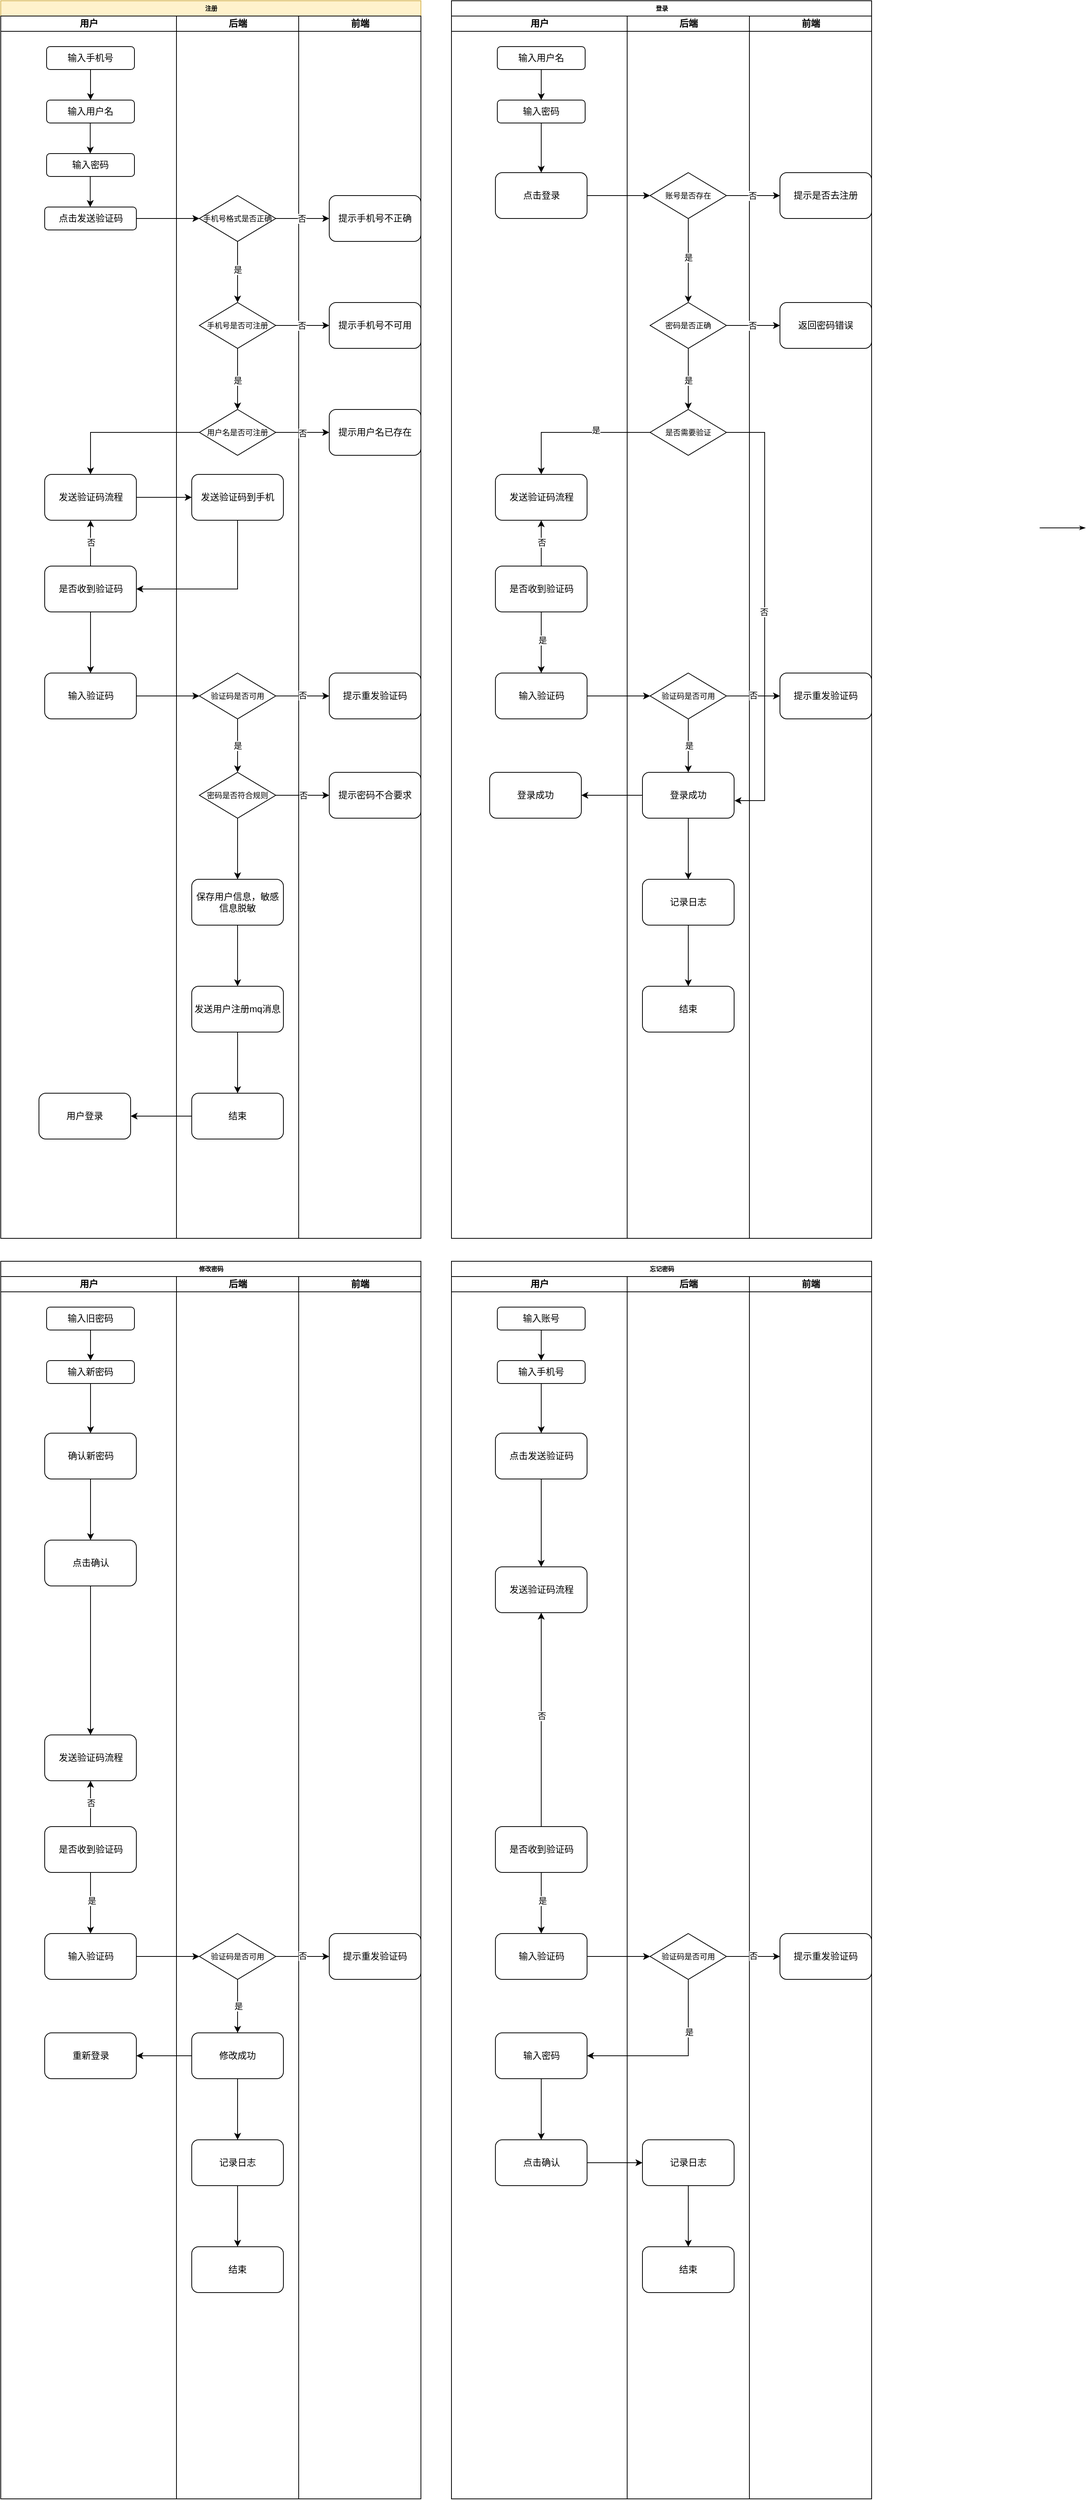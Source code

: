 <mxfile version="22.1.3" type="github">
  <diagram name="Page-1" id="74e2e168-ea6b-b213-b513-2b3c1d86103e">
    <mxGraphModel dx="1026" dy="616" grid="1" gridSize="10" guides="1" tooltips="1" connect="1" arrows="1" fold="1" page="1" pageScale="1" pageWidth="1100" pageHeight="850" background="none" math="0" shadow="0">
      <root>
        <mxCell id="0" />
        <mxCell id="1" parent="0" />
        <mxCell id="77e6c97f196da883-1" value="注册" style="swimlane;html=1;childLayout=stackLayout;startSize=20;rounded=0;shadow=0;labelBackgroundColor=none;strokeWidth=1;fontFamily=Verdana;fontSize=8;align=center;fillColor=#fff2cc;strokeColor=#d6b656;" parent="1" vertex="1">
          <mxGeometry x="70" y="10" width="550" height="1620" as="geometry" />
        </mxCell>
        <mxCell id="77e6c97f196da883-2" value="用户" style="swimlane;html=1;startSize=20;" parent="77e6c97f196da883-1" vertex="1">
          <mxGeometry y="20" width="230" height="1600" as="geometry" />
        </mxCell>
        <mxCell id="Mrs2PnhfkA3vAVPsogvi-46" value="输入手机号" style="rounded=1;whiteSpace=wrap;html=1;" parent="77e6c97f196da883-2" vertex="1">
          <mxGeometry x="60" y="40" width="115" height="30" as="geometry" />
        </mxCell>
        <mxCell id="Mrs2PnhfkA3vAVPsogvi-47" value="输入用户名" style="rounded=1;whiteSpace=wrap;html=1;" parent="77e6c97f196da883-2" vertex="1">
          <mxGeometry x="60" y="110" width="115" height="30" as="geometry" />
        </mxCell>
        <mxCell id="Mrs2PnhfkA3vAVPsogvi-87" value="输入密码" style="rounded=1;whiteSpace=wrap;html=1;" parent="77e6c97f196da883-2" vertex="1">
          <mxGeometry x="60" y="180" width="115" height="30" as="geometry" />
        </mxCell>
        <mxCell id="Mrs2PnhfkA3vAVPsogvi-88" value="点击发送验证码" style="rounded=1;whiteSpace=wrap;html=1;" parent="77e6c97f196da883-2" vertex="1">
          <mxGeometry x="57.5" y="250" width="120" height="30" as="geometry" />
        </mxCell>
        <mxCell id="Mrs2PnhfkA3vAVPsogvi-94" value="" style="endArrow=classic;html=1;rounded=0;exitX=0.5;exitY=1;exitDx=0;exitDy=0;" parent="77e6c97f196da883-2" source="Mrs2PnhfkA3vAVPsogvi-46" target="Mrs2PnhfkA3vAVPsogvi-47" edge="1">
          <mxGeometry width="50" height="50" relative="1" as="geometry">
            <mxPoint x="240" y="200" as="sourcePoint" />
            <mxPoint x="290" y="150" as="targetPoint" />
          </mxGeometry>
        </mxCell>
        <mxCell id="Mrs2PnhfkA3vAVPsogvi-96" value="" style="endArrow=classic;html=1;rounded=0;exitX=0.5;exitY=1;exitDx=0;exitDy=0;" parent="77e6c97f196da883-2" edge="1">
          <mxGeometry width="50" height="50" relative="1" as="geometry">
            <mxPoint x="117.14" y="140" as="sourcePoint" />
            <mxPoint x="117.14" y="180" as="targetPoint" />
          </mxGeometry>
        </mxCell>
        <mxCell id="Mrs2PnhfkA3vAVPsogvi-97" value="" style="endArrow=classic;html=1;rounded=0;exitX=0.5;exitY=1;exitDx=0;exitDy=0;" parent="77e6c97f196da883-2" edge="1">
          <mxGeometry width="50" height="50" relative="1" as="geometry">
            <mxPoint x="117.14" y="210" as="sourcePoint" />
            <mxPoint x="117.14" y="250" as="targetPoint" />
          </mxGeometry>
        </mxCell>
        <mxCell id="Mrs2PnhfkA3vAVPsogvi-127" value="发送验证码流程" style="rounded=1;whiteSpace=wrap;html=1;" parent="77e6c97f196da883-2" vertex="1">
          <mxGeometry x="57.5" y="600" width="120" height="60" as="geometry" />
        </mxCell>
        <mxCell id="Mrs2PnhfkA3vAVPsogvi-137" value="" style="edgeStyle=orthogonalEdgeStyle;rounded=0;orthogonalLoop=1;jettySize=auto;html=1;" parent="77e6c97f196da883-2" source="Mrs2PnhfkA3vAVPsogvi-135" target="Mrs2PnhfkA3vAVPsogvi-127" edge="1">
          <mxGeometry relative="1" as="geometry" />
        </mxCell>
        <mxCell id="Mrs2PnhfkA3vAVPsogvi-138" value="否" style="edgeLabel;html=1;align=center;verticalAlign=middle;resizable=0;points=[];" parent="Mrs2PnhfkA3vAVPsogvi-137" vertex="1" connectable="0">
          <mxGeometry x="0.039" relative="1" as="geometry">
            <mxPoint as="offset" />
          </mxGeometry>
        </mxCell>
        <mxCell id="Mrs2PnhfkA3vAVPsogvi-140" value="" style="edgeStyle=orthogonalEdgeStyle;rounded=0;orthogonalLoop=1;jettySize=auto;html=1;" parent="77e6c97f196da883-2" source="Mrs2PnhfkA3vAVPsogvi-135" target="Mrs2PnhfkA3vAVPsogvi-139" edge="1">
          <mxGeometry relative="1" as="geometry" />
        </mxCell>
        <mxCell id="Mrs2PnhfkA3vAVPsogvi-135" value="是否收到验证码" style="rounded=1;whiteSpace=wrap;html=1;" parent="77e6c97f196da883-2" vertex="1">
          <mxGeometry x="57.5" y="720" width="120" height="60" as="geometry" />
        </mxCell>
        <mxCell id="Mrs2PnhfkA3vAVPsogvi-139" value="输入验证码" style="rounded=1;whiteSpace=wrap;html=1;" parent="77e6c97f196da883-2" vertex="1">
          <mxGeometry x="57.5" y="860" width="120" height="60" as="geometry" />
        </mxCell>
        <mxCell id="Mrs2PnhfkA3vAVPsogvi-160" value="用户登录" style="rounded=1;whiteSpace=wrap;html=1;" parent="77e6c97f196da883-2" vertex="1">
          <mxGeometry x="50" y="1410" width="120" height="60" as="geometry" />
        </mxCell>
        <mxCell id="77e6c97f196da883-4" value="后端" style="swimlane;html=1;startSize=20;" parent="77e6c97f196da883-1" vertex="1">
          <mxGeometry x="230" y="20" width="160" height="1600" as="geometry" />
        </mxCell>
        <mxCell id="Mrs2PnhfkA3vAVPsogvi-101" value="" style="edgeStyle=orthogonalEdgeStyle;rounded=0;orthogonalLoop=1;jettySize=auto;html=1;" parent="77e6c97f196da883-4" source="Mrs2PnhfkA3vAVPsogvi-98" target="Mrs2PnhfkA3vAVPsogvi-100" edge="1">
          <mxGeometry relative="1" as="geometry" />
        </mxCell>
        <mxCell id="Mrs2PnhfkA3vAVPsogvi-106" value="是" style="edgeLabel;html=1;align=center;verticalAlign=middle;resizable=0;points=[];" parent="Mrs2PnhfkA3vAVPsogvi-101" vertex="1" connectable="0">
          <mxGeometry x="-0.071" relative="1" as="geometry">
            <mxPoint as="offset" />
          </mxGeometry>
        </mxCell>
        <mxCell id="Mrs2PnhfkA3vAVPsogvi-98" value="&lt;font style=&quot;font-size: 10px;&quot;&gt;手机号格式是否正确&lt;/font&gt;" style="rhombus;whiteSpace=wrap;html=1;" parent="77e6c97f196da883-4" vertex="1">
          <mxGeometry x="30" y="235" width="100" height="60" as="geometry" />
        </mxCell>
        <mxCell id="Mrs2PnhfkA3vAVPsogvi-103" value="" style="edgeStyle=orthogonalEdgeStyle;rounded=0;orthogonalLoop=1;jettySize=auto;html=1;" parent="77e6c97f196da883-4" source="Mrs2PnhfkA3vAVPsogvi-100" target="Mrs2PnhfkA3vAVPsogvi-102" edge="1">
          <mxGeometry relative="1" as="geometry" />
        </mxCell>
        <mxCell id="Mrs2PnhfkA3vAVPsogvi-107" value="是" style="edgeLabel;html=1;align=center;verticalAlign=middle;resizable=0;points=[];" parent="Mrs2PnhfkA3vAVPsogvi-103" vertex="1" connectable="0">
          <mxGeometry x="0.036" relative="1" as="geometry">
            <mxPoint as="offset" />
          </mxGeometry>
        </mxCell>
        <mxCell id="Mrs2PnhfkA3vAVPsogvi-100" value="&lt;font style=&quot;font-size: 10px;&quot;&gt;手机号是否可注册&lt;/font&gt;" style="rhombus;whiteSpace=wrap;html=1;" parent="77e6c97f196da883-4" vertex="1">
          <mxGeometry x="30" y="375" width="100" height="60" as="geometry" />
        </mxCell>
        <mxCell id="Mrs2PnhfkA3vAVPsogvi-102" value="&lt;font style=&quot;font-size: 10px;&quot;&gt;用户名是否可注册&lt;/font&gt;" style="rhombus;whiteSpace=wrap;html=1;" parent="77e6c97f196da883-4" vertex="1">
          <mxGeometry x="30" y="515" width="100" height="60" as="geometry" />
        </mxCell>
        <mxCell id="Mrs2PnhfkA3vAVPsogvi-155" value="" style="edgeStyle=orthogonalEdgeStyle;rounded=0;orthogonalLoop=1;jettySize=auto;html=1;" parent="77e6c97f196da883-4" source="Mrs2PnhfkA3vAVPsogvi-104" target="Mrs2PnhfkA3vAVPsogvi-154" edge="1">
          <mxGeometry relative="1" as="geometry" />
        </mxCell>
        <mxCell id="Mrs2PnhfkA3vAVPsogvi-104" value="&lt;font style=&quot;font-size: 10px;&quot;&gt;密码是否符合规则&lt;/font&gt;" style="rhombus;whiteSpace=wrap;html=1;" parent="77e6c97f196da883-4" vertex="1">
          <mxGeometry x="30" y="990" width="100" height="60" as="geometry" />
        </mxCell>
        <mxCell id="Mrs2PnhfkA3vAVPsogvi-133" value="发送验证码到手机" style="rounded=1;whiteSpace=wrap;html=1;" parent="77e6c97f196da883-4" vertex="1">
          <mxGeometry x="20" y="600" width="120" height="60" as="geometry" />
        </mxCell>
        <mxCell id="Mrs2PnhfkA3vAVPsogvi-146" value="" style="edgeStyle=orthogonalEdgeStyle;rounded=0;orthogonalLoop=1;jettySize=auto;html=1;" parent="77e6c97f196da883-4" source="Mrs2PnhfkA3vAVPsogvi-144" target="Mrs2PnhfkA3vAVPsogvi-104" edge="1">
          <mxGeometry relative="1" as="geometry" />
        </mxCell>
        <mxCell id="Mrs2PnhfkA3vAVPsogvi-147" value="是" style="edgeLabel;html=1;align=center;verticalAlign=middle;resizable=0;points=[];" parent="Mrs2PnhfkA3vAVPsogvi-146" vertex="1" connectable="0">
          <mxGeometry x="0.004" relative="1" as="geometry">
            <mxPoint as="offset" />
          </mxGeometry>
        </mxCell>
        <mxCell id="Mrs2PnhfkA3vAVPsogvi-144" value="&lt;font style=&quot;font-size: 10px;&quot;&gt;验证码是否可用&lt;/font&gt;" style="rhombus;whiteSpace=wrap;html=1;" parent="77e6c97f196da883-4" vertex="1">
          <mxGeometry x="30" y="860" width="100" height="60" as="geometry" />
        </mxCell>
        <mxCell id="Mrs2PnhfkA3vAVPsogvi-157" value="" style="edgeStyle=orthogonalEdgeStyle;rounded=0;orthogonalLoop=1;jettySize=auto;html=1;" parent="77e6c97f196da883-4" source="Mrs2PnhfkA3vAVPsogvi-154" target="Mrs2PnhfkA3vAVPsogvi-156" edge="1">
          <mxGeometry relative="1" as="geometry" />
        </mxCell>
        <mxCell id="Mrs2PnhfkA3vAVPsogvi-154" value="保存用户信息，敏感信息脱敏" style="rounded=1;whiteSpace=wrap;html=1;" parent="77e6c97f196da883-4" vertex="1">
          <mxGeometry x="20" y="1130" width="120" height="60" as="geometry" />
        </mxCell>
        <mxCell id="Mrs2PnhfkA3vAVPsogvi-159" value="" style="edgeStyle=orthogonalEdgeStyle;rounded=0;orthogonalLoop=1;jettySize=auto;html=1;" parent="77e6c97f196da883-4" source="Mrs2PnhfkA3vAVPsogvi-156" target="Mrs2PnhfkA3vAVPsogvi-158" edge="1">
          <mxGeometry relative="1" as="geometry" />
        </mxCell>
        <mxCell id="Mrs2PnhfkA3vAVPsogvi-156" value="发送用户注册mq消息" style="rounded=1;whiteSpace=wrap;html=1;" parent="77e6c97f196da883-4" vertex="1">
          <mxGeometry x="20" y="1270" width="120" height="60" as="geometry" />
        </mxCell>
        <mxCell id="Mrs2PnhfkA3vAVPsogvi-158" value="结束" style="rounded=1;whiteSpace=wrap;html=1;" parent="77e6c97f196da883-4" vertex="1">
          <mxGeometry x="20" y="1410" width="120" height="60" as="geometry" />
        </mxCell>
        <mxCell id="77e6c97f196da883-5" value="前端" style="swimlane;html=1;startSize=20;" parent="77e6c97f196da883-1" vertex="1">
          <mxGeometry x="390" y="20" width="160" height="1600" as="geometry" />
        </mxCell>
        <mxCell id="Mrs2PnhfkA3vAVPsogvi-114" value="提示手机号不正确" style="rounded=1;whiteSpace=wrap;html=1;" parent="77e6c97f196da883-5" vertex="1">
          <mxGeometry x="40" y="235" width="120" height="60" as="geometry" />
        </mxCell>
        <mxCell id="Mrs2PnhfkA3vAVPsogvi-117" value="提示手机号不可用" style="rounded=1;whiteSpace=wrap;html=1;" parent="77e6c97f196da883-5" vertex="1">
          <mxGeometry x="40" y="375" width="120" height="60" as="geometry" />
        </mxCell>
        <mxCell id="Mrs2PnhfkA3vAVPsogvi-119" value="提示用户名已存在" style="rounded=1;whiteSpace=wrap;html=1;" parent="77e6c97f196da883-5" vertex="1">
          <mxGeometry x="40" y="515" width="120" height="60" as="geometry" />
        </mxCell>
        <mxCell id="Mrs2PnhfkA3vAVPsogvi-148" value="提示重发验证码" style="rounded=1;whiteSpace=wrap;html=1;" parent="77e6c97f196da883-5" vertex="1">
          <mxGeometry x="40" y="860" width="120" height="60" as="geometry" />
        </mxCell>
        <mxCell id="Mrs2PnhfkA3vAVPsogvi-150" value="提示密码不合要求" style="rounded=1;whiteSpace=wrap;html=1;" parent="77e6c97f196da883-5" vertex="1">
          <mxGeometry x="40" y="990" width="120" height="60" as="geometry" />
        </mxCell>
        <mxCell id="Mrs2PnhfkA3vAVPsogvi-109" value="" style="edgeStyle=orthogonalEdgeStyle;rounded=0;orthogonalLoop=1;jettySize=auto;html=1;" parent="77e6c97f196da883-1" source="Mrs2PnhfkA3vAVPsogvi-88" target="Mrs2PnhfkA3vAVPsogvi-98" edge="1">
          <mxGeometry relative="1" as="geometry" />
        </mxCell>
        <mxCell id="Mrs2PnhfkA3vAVPsogvi-115" value="" style="edgeStyle=orthogonalEdgeStyle;rounded=0;orthogonalLoop=1;jettySize=auto;html=1;" parent="77e6c97f196da883-1" source="Mrs2PnhfkA3vAVPsogvi-98" target="Mrs2PnhfkA3vAVPsogvi-114" edge="1">
          <mxGeometry relative="1" as="geometry" />
        </mxCell>
        <mxCell id="Mrs2PnhfkA3vAVPsogvi-122" value="否" style="edgeLabel;html=1;align=center;verticalAlign=middle;resizable=0;points=[];" parent="Mrs2PnhfkA3vAVPsogvi-115" vertex="1" connectable="0">
          <mxGeometry x="-0.025" relative="1" as="geometry">
            <mxPoint as="offset" />
          </mxGeometry>
        </mxCell>
        <mxCell id="Mrs2PnhfkA3vAVPsogvi-118" value="" style="edgeStyle=orthogonalEdgeStyle;rounded=0;orthogonalLoop=1;jettySize=auto;html=1;" parent="77e6c97f196da883-1" source="Mrs2PnhfkA3vAVPsogvi-100" target="Mrs2PnhfkA3vAVPsogvi-117" edge="1">
          <mxGeometry relative="1" as="geometry" />
        </mxCell>
        <mxCell id="Mrs2PnhfkA3vAVPsogvi-121" value="否" style="edgeLabel;html=1;align=center;verticalAlign=middle;resizable=0;points=[];" parent="Mrs2PnhfkA3vAVPsogvi-118" vertex="1" connectable="0">
          <mxGeometry x="-0.025" relative="1" as="geometry">
            <mxPoint as="offset" />
          </mxGeometry>
        </mxCell>
        <mxCell id="Mrs2PnhfkA3vAVPsogvi-120" value="" style="edgeStyle=orthogonalEdgeStyle;rounded=0;orthogonalLoop=1;jettySize=auto;html=1;" parent="77e6c97f196da883-1" source="Mrs2PnhfkA3vAVPsogvi-102" target="Mrs2PnhfkA3vAVPsogvi-119" edge="1">
          <mxGeometry relative="1" as="geometry" />
        </mxCell>
        <mxCell id="Mrs2PnhfkA3vAVPsogvi-123" value="否" style="edgeLabel;html=1;align=center;verticalAlign=middle;resizable=0;points=[];" parent="Mrs2PnhfkA3vAVPsogvi-120" vertex="1" connectable="0">
          <mxGeometry x="-0.004" y="-1" relative="1" as="geometry">
            <mxPoint as="offset" />
          </mxGeometry>
        </mxCell>
        <mxCell id="Mrs2PnhfkA3vAVPsogvi-128" value="" style="edgeStyle=orthogonalEdgeStyle;rounded=0;orthogonalLoop=1;jettySize=auto;html=1;" parent="77e6c97f196da883-1" source="Mrs2PnhfkA3vAVPsogvi-102" target="Mrs2PnhfkA3vAVPsogvi-127" edge="1">
          <mxGeometry relative="1" as="geometry" />
        </mxCell>
        <mxCell id="Mrs2PnhfkA3vAVPsogvi-134" value="" style="edgeStyle=orthogonalEdgeStyle;rounded=0;orthogonalLoop=1;jettySize=auto;html=1;" parent="77e6c97f196da883-1" source="Mrs2PnhfkA3vAVPsogvi-127" target="Mrs2PnhfkA3vAVPsogvi-133" edge="1">
          <mxGeometry relative="1" as="geometry" />
        </mxCell>
        <mxCell id="Mrs2PnhfkA3vAVPsogvi-136" value="" style="endArrow=classic;html=1;rounded=0;exitX=0.5;exitY=1;exitDx=0;exitDy=0;entryX=1;entryY=0.5;entryDx=0;entryDy=0;" parent="77e6c97f196da883-1" source="Mrs2PnhfkA3vAVPsogvi-133" target="Mrs2PnhfkA3vAVPsogvi-135" edge="1">
          <mxGeometry width="50" height="50" relative="1" as="geometry">
            <mxPoint x="250" y="700" as="sourcePoint" />
            <mxPoint x="300" y="650" as="targetPoint" />
            <Array as="points">
              <mxPoint x="310" y="770" />
            </Array>
          </mxGeometry>
        </mxCell>
        <mxCell id="Mrs2PnhfkA3vAVPsogvi-145" value="" style="edgeStyle=orthogonalEdgeStyle;rounded=0;orthogonalLoop=1;jettySize=auto;html=1;" parent="77e6c97f196da883-1" source="Mrs2PnhfkA3vAVPsogvi-139" target="Mrs2PnhfkA3vAVPsogvi-144" edge="1">
          <mxGeometry relative="1" as="geometry" />
        </mxCell>
        <mxCell id="Mrs2PnhfkA3vAVPsogvi-149" value="" style="edgeStyle=orthogonalEdgeStyle;rounded=0;orthogonalLoop=1;jettySize=auto;html=1;" parent="77e6c97f196da883-1" source="Mrs2PnhfkA3vAVPsogvi-144" target="Mrs2PnhfkA3vAVPsogvi-148" edge="1">
          <mxGeometry relative="1" as="geometry" />
        </mxCell>
        <mxCell id="Mrs2PnhfkA3vAVPsogvi-152" value="否" style="edgeLabel;html=1;align=center;verticalAlign=middle;resizable=0;points=[];" parent="Mrs2PnhfkA3vAVPsogvi-149" vertex="1" connectable="0">
          <mxGeometry x="-0.023" y="1" relative="1" as="geometry">
            <mxPoint x="1" as="offset" />
          </mxGeometry>
        </mxCell>
        <mxCell id="Mrs2PnhfkA3vAVPsogvi-151" value="" style="edgeStyle=orthogonalEdgeStyle;rounded=0;orthogonalLoop=1;jettySize=auto;html=1;" parent="77e6c97f196da883-1" source="Mrs2PnhfkA3vAVPsogvi-104" target="Mrs2PnhfkA3vAVPsogvi-150" edge="1">
          <mxGeometry relative="1" as="geometry" />
        </mxCell>
        <mxCell id="Mrs2PnhfkA3vAVPsogvi-153" value="否" style="edgeLabel;html=1;align=center;verticalAlign=middle;resizable=0;points=[];" parent="Mrs2PnhfkA3vAVPsogvi-151" vertex="1" connectable="0">
          <mxGeometry x="0.038" relative="1" as="geometry">
            <mxPoint x="-1" as="offset" />
          </mxGeometry>
        </mxCell>
        <mxCell id="Mrs2PnhfkA3vAVPsogvi-161" value="" style="edgeStyle=orthogonalEdgeStyle;rounded=0;orthogonalLoop=1;jettySize=auto;html=1;" parent="77e6c97f196da883-1" source="Mrs2PnhfkA3vAVPsogvi-158" target="Mrs2PnhfkA3vAVPsogvi-160" edge="1">
          <mxGeometry relative="1" as="geometry" />
        </mxCell>
        <mxCell id="-wVJVxd8WleeXn3yaGTg-1" value="修改密码" style="swimlane;html=1;childLayout=stackLayout;startSize=20;rounded=0;shadow=0;labelBackgroundColor=none;strokeWidth=1;fontFamily=Verdana;fontSize=8;align=center;" parent="1" vertex="1">
          <mxGeometry x="70" y="1660" width="550" height="1620" as="geometry" />
        </mxCell>
        <mxCell id="-wVJVxd8WleeXn3yaGTg-3" value="用户" style="swimlane;html=1;startSize=20;" parent="-wVJVxd8WleeXn3yaGTg-1" vertex="1">
          <mxGeometry y="20" width="230" height="1600" as="geometry" />
        </mxCell>
        <mxCell id="-wVJVxd8WleeXn3yaGTg-4" value="输入旧密码" style="rounded=1;whiteSpace=wrap;html=1;" parent="-wVJVxd8WleeXn3yaGTg-3" vertex="1">
          <mxGeometry x="60" y="40" width="115" height="30" as="geometry" />
        </mxCell>
        <mxCell id="-wVJVxd8WleeXn3yaGTg-60" value="" style="edgeStyle=orthogonalEdgeStyle;rounded=0;orthogonalLoop=1;jettySize=auto;html=1;" parent="-wVJVxd8WleeXn3yaGTg-3" source="-wVJVxd8WleeXn3yaGTg-5" target="-wVJVxd8WleeXn3yaGTg-59" edge="1">
          <mxGeometry relative="1" as="geometry" />
        </mxCell>
        <mxCell id="-wVJVxd8WleeXn3yaGTg-5" value="输入新密码" style="rounded=1;whiteSpace=wrap;html=1;" parent="-wVJVxd8WleeXn3yaGTg-3" vertex="1">
          <mxGeometry x="60" y="110" width="115" height="30" as="geometry" />
        </mxCell>
        <mxCell id="-wVJVxd8WleeXn3yaGTg-8" value="" style="endArrow=classic;html=1;rounded=0;exitX=0.5;exitY=1;exitDx=0;exitDy=0;" parent="-wVJVxd8WleeXn3yaGTg-3" source="-wVJVxd8WleeXn3yaGTg-4" target="-wVJVxd8WleeXn3yaGTg-5" edge="1">
          <mxGeometry width="50" height="50" relative="1" as="geometry">
            <mxPoint x="240" y="200" as="sourcePoint" />
            <mxPoint x="290" y="150" as="targetPoint" />
          </mxGeometry>
        </mxCell>
        <mxCell id="-wVJVxd8WleeXn3yaGTg-11" value="发送验证码流程" style="rounded=1;whiteSpace=wrap;html=1;" parent="-wVJVxd8WleeXn3yaGTg-3" vertex="1">
          <mxGeometry x="57.5" y="600" width="120" height="60" as="geometry" />
        </mxCell>
        <mxCell id="-wVJVxd8WleeXn3yaGTg-12" value="" style="edgeStyle=orthogonalEdgeStyle;rounded=0;orthogonalLoop=1;jettySize=auto;html=1;" parent="-wVJVxd8WleeXn3yaGTg-3" source="-wVJVxd8WleeXn3yaGTg-15" target="-wVJVxd8WleeXn3yaGTg-11" edge="1">
          <mxGeometry relative="1" as="geometry" />
        </mxCell>
        <mxCell id="-wVJVxd8WleeXn3yaGTg-13" value="否" style="edgeLabel;html=1;align=center;verticalAlign=middle;resizable=0;points=[];" parent="-wVJVxd8WleeXn3yaGTg-12" vertex="1" connectable="0">
          <mxGeometry x="0.039" relative="1" as="geometry">
            <mxPoint as="offset" />
          </mxGeometry>
        </mxCell>
        <mxCell id="-wVJVxd8WleeXn3yaGTg-14" value="" style="edgeStyle=orthogonalEdgeStyle;rounded=0;orthogonalLoop=1;jettySize=auto;html=1;" parent="-wVJVxd8WleeXn3yaGTg-3" source="-wVJVxd8WleeXn3yaGTg-15" target="-wVJVxd8WleeXn3yaGTg-16" edge="1">
          <mxGeometry relative="1" as="geometry" />
        </mxCell>
        <mxCell id="-wVJVxd8WleeXn3yaGTg-71" value="是" style="edgeLabel;html=1;align=center;verticalAlign=middle;resizable=0;points=[];" parent="-wVJVxd8WleeXn3yaGTg-14" vertex="1" connectable="0">
          <mxGeometry x="-0.087" y="1" relative="1" as="geometry">
            <mxPoint as="offset" />
          </mxGeometry>
        </mxCell>
        <mxCell id="-wVJVxd8WleeXn3yaGTg-15" value="是否收到验证码" style="rounded=1;whiteSpace=wrap;html=1;" parent="-wVJVxd8WleeXn3yaGTg-3" vertex="1">
          <mxGeometry x="57.5" y="720" width="120" height="60" as="geometry" />
        </mxCell>
        <mxCell id="-wVJVxd8WleeXn3yaGTg-16" value="输入验证码" style="rounded=1;whiteSpace=wrap;html=1;" parent="-wVJVxd8WleeXn3yaGTg-3" vertex="1">
          <mxGeometry x="57.5" y="860" width="120" height="60" as="geometry" />
        </mxCell>
        <mxCell id="-wVJVxd8WleeXn3yaGTg-128" value="" style="edgeStyle=orthogonalEdgeStyle;rounded=0;orthogonalLoop=1;jettySize=auto;html=1;" parent="-wVJVxd8WleeXn3yaGTg-3" source="-wVJVxd8WleeXn3yaGTg-59" target="-wVJVxd8WleeXn3yaGTg-127" edge="1">
          <mxGeometry relative="1" as="geometry" />
        </mxCell>
        <mxCell id="-wVJVxd8WleeXn3yaGTg-59" value="确认新密码" style="whiteSpace=wrap;html=1;rounded=1;" parent="-wVJVxd8WleeXn3yaGTg-3" vertex="1">
          <mxGeometry x="57.5" y="205" width="120" height="60" as="geometry" />
        </mxCell>
        <mxCell id="-wVJVxd8WleeXn3yaGTg-69" value="重新登录" style="whiteSpace=wrap;html=1;rounded=1;" parent="-wVJVxd8WleeXn3yaGTg-3" vertex="1">
          <mxGeometry x="57.5" y="990" width="120" height="60" as="geometry" />
        </mxCell>
        <mxCell id="-wVJVxd8WleeXn3yaGTg-127" value="点击确认" style="whiteSpace=wrap;html=1;rounded=1;" parent="-wVJVxd8WleeXn3yaGTg-3" vertex="1">
          <mxGeometry x="57.5" y="345" width="120" height="60" as="geometry" />
        </mxCell>
        <mxCell id="-wVJVxd8WleeXn3yaGTg-130" value="" style="edgeStyle=orthogonalEdgeStyle;rounded=0;orthogonalLoop=1;jettySize=auto;html=1;entryX=0.5;entryY=0;entryDx=0;entryDy=0;" parent="-wVJVxd8WleeXn3yaGTg-3" source="-wVJVxd8WleeXn3yaGTg-127" target="-wVJVxd8WleeXn3yaGTg-11" edge="1">
          <mxGeometry relative="1" as="geometry">
            <mxPoint x="260" y="370" as="targetPoint" />
          </mxGeometry>
        </mxCell>
        <mxCell id="-wVJVxd8WleeXn3yaGTg-18" value="后端" style="swimlane;html=1;startSize=20;" parent="-wVJVxd8WleeXn3yaGTg-1" vertex="1">
          <mxGeometry x="230" y="20" width="160" height="1600" as="geometry" />
        </mxCell>
        <mxCell id="-wVJVxd8WleeXn3yaGTg-29" value="" style="edgeStyle=orthogonalEdgeStyle;rounded=0;orthogonalLoop=1;jettySize=auto;html=1;" parent="-wVJVxd8WleeXn3yaGTg-18" source="-wVJVxd8WleeXn3yaGTg-31" edge="1">
          <mxGeometry relative="1" as="geometry">
            <mxPoint x="80" y="990" as="targetPoint" />
          </mxGeometry>
        </mxCell>
        <mxCell id="-wVJVxd8WleeXn3yaGTg-30" value="是" style="edgeLabel;html=1;align=center;verticalAlign=middle;resizable=0;points=[];" parent="-wVJVxd8WleeXn3yaGTg-29" vertex="1" connectable="0">
          <mxGeometry x="0.004" relative="1" as="geometry">
            <mxPoint as="offset" />
          </mxGeometry>
        </mxCell>
        <mxCell id="-wVJVxd8WleeXn3yaGTg-31" value="&lt;font style=&quot;font-size: 10px;&quot;&gt;验证码是否可用&lt;/font&gt;" style="rhombus;whiteSpace=wrap;html=1;" parent="-wVJVxd8WleeXn3yaGTg-18" vertex="1">
          <mxGeometry x="30" y="860" width="100" height="60" as="geometry" />
        </mxCell>
        <mxCell id="-wVJVxd8WleeXn3yaGTg-66" value="" style="edgeStyle=orthogonalEdgeStyle;rounded=0;orthogonalLoop=1;jettySize=auto;html=1;" parent="-wVJVxd8WleeXn3yaGTg-18" source="-wVJVxd8WleeXn3yaGTg-33" target="-wVJVxd8WleeXn3yaGTg-65" edge="1">
          <mxGeometry relative="1" as="geometry" />
        </mxCell>
        <mxCell id="-wVJVxd8WleeXn3yaGTg-33" value="修改成功" style="rounded=1;whiteSpace=wrap;html=1;" parent="-wVJVxd8WleeXn3yaGTg-18" vertex="1">
          <mxGeometry x="20" y="990" width="120" height="60" as="geometry" />
        </mxCell>
        <mxCell id="-wVJVxd8WleeXn3yaGTg-68" value="" style="edgeStyle=orthogonalEdgeStyle;rounded=0;orthogonalLoop=1;jettySize=auto;html=1;" parent="-wVJVxd8WleeXn3yaGTg-18" source="-wVJVxd8WleeXn3yaGTg-65" target="-wVJVxd8WleeXn3yaGTg-67" edge="1">
          <mxGeometry relative="1" as="geometry" />
        </mxCell>
        <mxCell id="-wVJVxd8WleeXn3yaGTg-65" value="记录日志" style="rounded=1;whiteSpace=wrap;html=1;" parent="-wVJVxd8WleeXn3yaGTg-18" vertex="1">
          <mxGeometry x="20" y="1130" width="120" height="60" as="geometry" />
        </mxCell>
        <mxCell id="-wVJVxd8WleeXn3yaGTg-67" value="结束" style="rounded=1;whiteSpace=wrap;html=1;" parent="-wVJVxd8WleeXn3yaGTg-18" vertex="1">
          <mxGeometry x="20" y="1270" width="120" height="60" as="geometry" />
        </mxCell>
        <mxCell id="-wVJVxd8WleeXn3yaGTg-37" value="前端" style="swimlane;html=1;startSize=20;" parent="-wVJVxd8WleeXn3yaGTg-1" vertex="1">
          <mxGeometry x="390" y="20" width="160" height="1600" as="geometry" />
        </mxCell>
        <mxCell id="-wVJVxd8WleeXn3yaGTg-41" value="提示重发验证码" style="rounded=1;whiteSpace=wrap;html=1;" parent="-wVJVxd8WleeXn3yaGTg-37" vertex="1">
          <mxGeometry x="40" y="860" width="120" height="60" as="geometry" />
        </mxCell>
        <mxCell id="-wVJVxd8WleeXn3yaGTg-53" value="" style="edgeStyle=orthogonalEdgeStyle;rounded=0;orthogonalLoop=1;jettySize=auto;html=1;" parent="-wVJVxd8WleeXn3yaGTg-1" source="-wVJVxd8WleeXn3yaGTg-16" target="-wVJVxd8WleeXn3yaGTg-31" edge="1">
          <mxGeometry relative="1" as="geometry" />
        </mxCell>
        <mxCell id="-wVJVxd8WleeXn3yaGTg-54" value="" style="edgeStyle=orthogonalEdgeStyle;rounded=0;orthogonalLoop=1;jettySize=auto;html=1;" parent="-wVJVxd8WleeXn3yaGTg-1" source="-wVJVxd8WleeXn3yaGTg-31" target="-wVJVxd8WleeXn3yaGTg-41" edge="1">
          <mxGeometry relative="1" as="geometry" />
        </mxCell>
        <mxCell id="-wVJVxd8WleeXn3yaGTg-55" value="否" style="edgeLabel;html=1;align=center;verticalAlign=middle;resizable=0;points=[];" parent="-wVJVxd8WleeXn3yaGTg-54" vertex="1" connectable="0">
          <mxGeometry x="-0.023" y="1" relative="1" as="geometry">
            <mxPoint x="1" as="offset" />
          </mxGeometry>
        </mxCell>
        <mxCell id="-wVJVxd8WleeXn3yaGTg-70" value="" style="edgeStyle=orthogonalEdgeStyle;rounded=0;orthogonalLoop=1;jettySize=auto;html=1;" parent="-wVJVxd8WleeXn3yaGTg-1" source="-wVJVxd8WleeXn3yaGTg-33" target="-wVJVxd8WleeXn3yaGTg-69" edge="1">
          <mxGeometry relative="1" as="geometry" />
        </mxCell>
        <mxCell id="-wVJVxd8WleeXn3yaGTg-78" value="登录" style="swimlane;html=1;childLayout=stackLayout;startSize=20;rounded=0;shadow=0;labelBackgroundColor=none;strokeWidth=1;fontFamily=Verdana;fontSize=8;align=center;" parent="1" vertex="1">
          <mxGeometry x="660" y="10" width="550" height="1620" as="geometry" />
        </mxCell>
        <mxCell id="-wVJVxd8WleeXn3yaGTg-79" style="edgeStyle=orthogonalEdgeStyle;rounded=1;html=1;labelBackgroundColor=none;startArrow=none;startFill=0;startSize=5;endArrow=classicThin;endFill=1;endSize=5;jettySize=auto;orthogonalLoop=1;strokeWidth=1;fontFamily=Verdana;fontSize=8" parent="-wVJVxd8WleeXn3yaGTg-78" edge="1">
          <mxGeometry relative="1" as="geometry">
            <mxPoint x="770" y="690" as="sourcePoint" />
            <mxPoint x="830" y="690" as="targetPoint" />
          </mxGeometry>
        </mxCell>
        <mxCell id="-wVJVxd8WleeXn3yaGTg-80" value="用户" style="swimlane;html=1;startSize=20;" parent="-wVJVxd8WleeXn3yaGTg-78" vertex="1">
          <mxGeometry y="20" width="230" height="1600" as="geometry" />
        </mxCell>
        <mxCell id="-wVJVxd8WleeXn3yaGTg-81" value="输入用户名" style="rounded=1;whiteSpace=wrap;html=1;" parent="-wVJVxd8WleeXn3yaGTg-80" vertex="1">
          <mxGeometry x="60" y="40" width="115" height="30" as="geometry" />
        </mxCell>
        <mxCell id="-wVJVxd8WleeXn3yaGTg-82" value="" style="edgeStyle=orthogonalEdgeStyle;rounded=0;orthogonalLoop=1;jettySize=auto;html=1;" parent="-wVJVxd8WleeXn3yaGTg-80" source="-wVJVxd8WleeXn3yaGTg-83" target="-wVJVxd8WleeXn3yaGTg-92" edge="1">
          <mxGeometry relative="1" as="geometry" />
        </mxCell>
        <mxCell id="-wVJVxd8WleeXn3yaGTg-83" value="输入密码" style="rounded=1;whiteSpace=wrap;html=1;" parent="-wVJVxd8WleeXn3yaGTg-80" vertex="1">
          <mxGeometry x="60" y="110" width="115" height="30" as="geometry" />
        </mxCell>
        <mxCell id="-wVJVxd8WleeXn3yaGTg-84" value="" style="endArrow=classic;html=1;rounded=0;exitX=0.5;exitY=1;exitDx=0;exitDy=0;" parent="-wVJVxd8WleeXn3yaGTg-80" source="-wVJVxd8WleeXn3yaGTg-81" target="-wVJVxd8WleeXn3yaGTg-83" edge="1">
          <mxGeometry width="50" height="50" relative="1" as="geometry">
            <mxPoint x="240" y="200" as="sourcePoint" />
            <mxPoint x="290" y="150" as="targetPoint" />
          </mxGeometry>
        </mxCell>
        <mxCell id="-wVJVxd8WleeXn3yaGTg-85" value="发送验证码流程" style="rounded=1;whiteSpace=wrap;html=1;" parent="-wVJVxd8WleeXn3yaGTg-80" vertex="1">
          <mxGeometry x="57.5" y="600" width="120" height="60" as="geometry" />
        </mxCell>
        <mxCell id="-wVJVxd8WleeXn3yaGTg-86" value="" style="edgeStyle=orthogonalEdgeStyle;rounded=0;orthogonalLoop=1;jettySize=auto;html=1;" parent="-wVJVxd8WleeXn3yaGTg-80" source="-wVJVxd8WleeXn3yaGTg-90" target="-wVJVxd8WleeXn3yaGTg-85" edge="1">
          <mxGeometry relative="1" as="geometry" />
        </mxCell>
        <mxCell id="-wVJVxd8WleeXn3yaGTg-87" value="否" style="edgeLabel;html=1;align=center;verticalAlign=middle;resizable=0;points=[];" parent="-wVJVxd8WleeXn3yaGTg-86" vertex="1" connectable="0">
          <mxGeometry x="0.039" relative="1" as="geometry">
            <mxPoint as="offset" />
          </mxGeometry>
        </mxCell>
        <mxCell id="-wVJVxd8WleeXn3yaGTg-88" value="" style="edgeStyle=orthogonalEdgeStyle;rounded=0;orthogonalLoop=1;jettySize=auto;html=1;" parent="-wVJVxd8WleeXn3yaGTg-80" source="-wVJVxd8WleeXn3yaGTg-90" target="-wVJVxd8WleeXn3yaGTg-91" edge="1">
          <mxGeometry relative="1" as="geometry" />
        </mxCell>
        <mxCell id="-wVJVxd8WleeXn3yaGTg-89" value="是" style="edgeLabel;html=1;align=center;verticalAlign=middle;resizable=0;points=[];" parent="-wVJVxd8WleeXn3yaGTg-88" vertex="1" connectable="0">
          <mxGeometry x="-0.087" y="1" relative="1" as="geometry">
            <mxPoint as="offset" />
          </mxGeometry>
        </mxCell>
        <mxCell id="-wVJVxd8WleeXn3yaGTg-90" value="是否收到验证码" style="rounded=1;whiteSpace=wrap;html=1;" parent="-wVJVxd8WleeXn3yaGTg-80" vertex="1">
          <mxGeometry x="57.5" y="720" width="120" height="60" as="geometry" />
        </mxCell>
        <mxCell id="-wVJVxd8WleeXn3yaGTg-91" value="输入验证码" style="rounded=1;whiteSpace=wrap;html=1;" parent="-wVJVxd8WleeXn3yaGTg-80" vertex="1">
          <mxGeometry x="57.5" y="860" width="120" height="60" as="geometry" />
        </mxCell>
        <mxCell id="-wVJVxd8WleeXn3yaGTg-92" value="点击登录" style="whiteSpace=wrap;html=1;rounded=1;" parent="-wVJVxd8WleeXn3yaGTg-80" vertex="1">
          <mxGeometry x="57.5" y="205" width="120" height="60" as="geometry" />
        </mxCell>
        <mxCell id="-wVJVxd8WleeXn3yaGTg-93" value="登录成功" style="whiteSpace=wrap;html=1;rounded=1;" parent="-wVJVxd8WleeXn3yaGTg-80" vertex="1">
          <mxGeometry x="50" y="990" width="120" height="60" as="geometry" />
        </mxCell>
        <mxCell id="-wVJVxd8WleeXn3yaGTg-94" value="后端" style="swimlane;html=1;startSize=20;" parent="-wVJVxd8WleeXn3yaGTg-78" vertex="1">
          <mxGeometry x="230" y="20" width="160" height="1600" as="geometry" />
        </mxCell>
        <mxCell id="-wVJVxd8WleeXn3yaGTg-95" value="" style="edgeStyle=orthogonalEdgeStyle;rounded=0;orthogonalLoop=1;jettySize=auto;html=1;" parent="-wVJVxd8WleeXn3yaGTg-94" source="-wVJVxd8WleeXn3yaGTg-97" target="-wVJVxd8WleeXn3yaGTg-100" edge="1">
          <mxGeometry relative="1" as="geometry" />
        </mxCell>
        <mxCell id="-wVJVxd8WleeXn3yaGTg-96" value="是" style="edgeLabel;html=1;align=center;verticalAlign=middle;resizable=0;points=[];" parent="-wVJVxd8WleeXn3yaGTg-95" vertex="1" connectable="0">
          <mxGeometry x="-0.071" relative="1" as="geometry">
            <mxPoint as="offset" />
          </mxGeometry>
        </mxCell>
        <mxCell id="-wVJVxd8WleeXn3yaGTg-97" value="&lt;span style=&quot;font-size: 10px;&quot;&gt;账号是否存在&lt;/span&gt;" style="rhombus;whiteSpace=wrap;html=1;" parent="-wVJVxd8WleeXn3yaGTg-94" vertex="1">
          <mxGeometry x="30" y="205" width="100" height="60" as="geometry" />
        </mxCell>
        <mxCell id="-wVJVxd8WleeXn3yaGTg-98" value="" style="edgeStyle=orthogonalEdgeStyle;rounded=0;orthogonalLoop=1;jettySize=auto;html=1;" parent="-wVJVxd8WleeXn3yaGTg-94" source="-wVJVxd8WleeXn3yaGTg-100" target="-wVJVxd8WleeXn3yaGTg-101" edge="1">
          <mxGeometry relative="1" as="geometry" />
        </mxCell>
        <mxCell id="-wVJVxd8WleeXn3yaGTg-99" value="是" style="edgeLabel;html=1;align=center;verticalAlign=middle;resizable=0;points=[];" parent="-wVJVxd8WleeXn3yaGTg-98" vertex="1" connectable="0">
          <mxGeometry x="0.036" relative="1" as="geometry">
            <mxPoint as="offset" />
          </mxGeometry>
        </mxCell>
        <mxCell id="-wVJVxd8WleeXn3yaGTg-100" value="&lt;font style=&quot;font-size: 10px;&quot;&gt;密码是否正确&lt;/font&gt;" style="rhombus;whiteSpace=wrap;html=1;" parent="-wVJVxd8WleeXn3yaGTg-94" vertex="1">
          <mxGeometry x="30" y="375" width="100" height="60" as="geometry" />
        </mxCell>
        <mxCell id="-wVJVxd8WleeXn3yaGTg-101" value="&lt;span style=&quot;font-size: 10px;&quot;&gt;是否需要验证&lt;/span&gt;" style="rhombus;whiteSpace=wrap;html=1;" parent="-wVJVxd8WleeXn3yaGTg-94" vertex="1">
          <mxGeometry x="30" y="515" width="100" height="60" as="geometry" />
        </mxCell>
        <mxCell id="-wVJVxd8WleeXn3yaGTg-102" value="" style="edgeStyle=orthogonalEdgeStyle;rounded=0;orthogonalLoop=1;jettySize=auto;html=1;" parent="-wVJVxd8WleeXn3yaGTg-94" source="-wVJVxd8WleeXn3yaGTg-104" edge="1">
          <mxGeometry relative="1" as="geometry">
            <mxPoint x="80" y="990" as="targetPoint" />
          </mxGeometry>
        </mxCell>
        <mxCell id="-wVJVxd8WleeXn3yaGTg-103" value="是" style="edgeLabel;html=1;align=center;verticalAlign=middle;resizable=0;points=[];" parent="-wVJVxd8WleeXn3yaGTg-102" vertex="1" connectable="0">
          <mxGeometry x="0.004" relative="1" as="geometry">
            <mxPoint as="offset" />
          </mxGeometry>
        </mxCell>
        <mxCell id="-wVJVxd8WleeXn3yaGTg-104" value="&lt;font style=&quot;font-size: 10px;&quot;&gt;验证码是否可用&lt;/font&gt;" style="rhombus;whiteSpace=wrap;html=1;" parent="-wVJVxd8WleeXn3yaGTg-94" vertex="1">
          <mxGeometry x="30" y="860" width="100" height="60" as="geometry" />
        </mxCell>
        <mxCell id="-wVJVxd8WleeXn3yaGTg-105" value="" style="edgeStyle=orthogonalEdgeStyle;rounded=0;orthogonalLoop=1;jettySize=auto;html=1;" parent="-wVJVxd8WleeXn3yaGTg-94" source="-wVJVxd8WleeXn3yaGTg-106" target="-wVJVxd8WleeXn3yaGTg-108" edge="1">
          <mxGeometry relative="1" as="geometry" />
        </mxCell>
        <mxCell id="-wVJVxd8WleeXn3yaGTg-106" value="登录成功" style="rounded=1;whiteSpace=wrap;html=1;" parent="-wVJVxd8WleeXn3yaGTg-94" vertex="1">
          <mxGeometry x="20" y="990" width="120" height="60" as="geometry" />
        </mxCell>
        <mxCell id="-wVJVxd8WleeXn3yaGTg-107" value="" style="edgeStyle=orthogonalEdgeStyle;rounded=0;orthogonalLoop=1;jettySize=auto;html=1;" parent="-wVJVxd8WleeXn3yaGTg-94" source="-wVJVxd8WleeXn3yaGTg-108" target="-wVJVxd8WleeXn3yaGTg-109" edge="1">
          <mxGeometry relative="1" as="geometry" />
        </mxCell>
        <mxCell id="-wVJVxd8WleeXn3yaGTg-108" value="记录日志" style="rounded=1;whiteSpace=wrap;html=1;" parent="-wVJVxd8WleeXn3yaGTg-94" vertex="1">
          <mxGeometry x="20" y="1130" width="120" height="60" as="geometry" />
        </mxCell>
        <mxCell id="-wVJVxd8WleeXn3yaGTg-109" value="结束" style="rounded=1;whiteSpace=wrap;html=1;" parent="-wVJVxd8WleeXn3yaGTg-94" vertex="1">
          <mxGeometry x="20" y="1270" width="120" height="60" as="geometry" />
        </mxCell>
        <mxCell id="-wVJVxd8WleeXn3yaGTg-110" value="" style="edgeStyle=orthogonalEdgeStyle;rounded=0;orthogonalLoop=1;jettySize=auto;html=1;entryX=1.004;entryY=0.617;entryDx=0;entryDy=0;entryPerimeter=0;exitX=1;exitY=0.5;exitDx=0;exitDy=0;" parent="-wVJVxd8WleeXn3yaGTg-94" source="-wVJVxd8WleeXn3yaGTg-101" target="-wVJVxd8WleeXn3yaGTg-106" edge="1">
          <mxGeometry relative="1" as="geometry">
            <mxPoint x="200" y="545" as="targetPoint" />
            <Array as="points">
              <mxPoint x="180" y="545" />
              <mxPoint x="180" y="1027" />
            </Array>
          </mxGeometry>
        </mxCell>
        <mxCell id="-wVJVxd8WleeXn3yaGTg-111" value="否" style="edgeLabel;html=1;align=center;verticalAlign=middle;resizable=0;points=[];" parent="-wVJVxd8WleeXn3yaGTg-110" vertex="1" connectable="0">
          <mxGeometry x="-0.004" y="-1" relative="1" as="geometry">
            <mxPoint as="offset" />
          </mxGeometry>
        </mxCell>
        <mxCell id="-wVJVxd8WleeXn3yaGTg-112" value="前端" style="swimlane;html=1;startSize=20;" parent="-wVJVxd8WleeXn3yaGTg-78" vertex="1">
          <mxGeometry x="390" y="20" width="160" height="1600" as="geometry" />
        </mxCell>
        <mxCell id="-wVJVxd8WleeXn3yaGTg-113" value="提示是否去注册" style="rounded=1;whiteSpace=wrap;html=1;" parent="-wVJVxd8WleeXn3yaGTg-112" vertex="1">
          <mxGeometry x="40" y="205" width="120" height="60" as="geometry" />
        </mxCell>
        <mxCell id="-wVJVxd8WleeXn3yaGTg-114" value="返回密码错误" style="rounded=1;whiteSpace=wrap;html=1;" parent="-wVJVxd8WleeXn3yaGTg-112" vertex="1">
          <mxGeometry x="40" y="375" width="120" height="60" as="geometry" />
        </mxCell>
        <mxCell id="-wVJVxd8WleeXn3yaGTg-115" value="提示重发验证码" style="rounded=1;whiteSpace=wrap;html=1;" parent="-wVJVxd8WleeXn3yaGTg-112" vertex="1">
          <mxGeometry x="40" y="860" width="120" height="60" as="geometry" />
        </mxCell>
        <mxCell id="-wVJVxd8WleeXn3yaGTg-116" value="" style="edgeStyle=orthogonalEdgeStyle;rounded=0;orthogonalLoop=1;jettySize=auto;html=1;exitX=1;exitY=0.5;exitDx=0;exitDy=0;" parent="-wVJVxd8WleeXn3yaGTg-78" source="-wVJVxd8WleeXn3yaGTg-92" target="-wVJVxd8WleeXn3yaGTg-97" edge="1">
          <mxGeometry relative="1" as="geometry">
            <mxPoint x="177.5" y="285" as="sourcePoint" />
          </mxGeometry>
        </mxCell>
        <mxCell id="-wVJVxd8WleeXn3yaGTg-117" value="" style="edgeStyle=orthogonalEdgeStyle;rounded=0;orthogonalLoop=1;jettySize=auto;html=1;" parent="-wVJVxd8WleeXn3yaGTg-78" source="-wVJVxd8WleeXn3yaGTg-97" target="-wVJVxd8WleeXn3yaGTg-113" edge="1">
          <mxGeometry relative="1" as="geometry" />
        </mxCell>
        <mxCell id="-wVJVxd8WleeXn3yaGTg-118" value="否" style="edgeLabel;html=1;align=center;verticalAlign=middle;resizable=0;points=[];" parent="-wVJVxd8WleeXn3yaGTg-117" vertex="1" connectable="0">
          <mxGeometry x="-0.025" relative="1" as="geometry">
            <mxPoint as="offset" />
          </mxGeometry>
        </mxCell>
        <mxCell id="-wVJVxd8WleeXn3yaGTg-119" value="" style="edgeStyle=orthogonalEdgeStyle;rounded=0;orthogonalLoop=1;jettySize=auto;html=1;" parent="-wVJVxd8WleeXn3yaGTg-78" source="-wVJVxd8WleeXn3yaGTg-100" target="-wVJVxd8WleeXn3yaGTg-114" edge="1">
          <mxGeometry relative="1" as="geometry" />
        </mxCell>
        <mxCell id="-wVJVxd8WleeXn3yaGTg-120" value="否" style="edgeLabel;html=1;align=center;verticalAlign=middle;resizable=0;points=[];" parent="-wVJVxd8WleeXn3yaGTg-119" vertex="1" connectable="0">
          <mxGeometry x="-0.025" relative="1" as="geometry">
            <mxPoint as="offset" />
          </mxGeometry>
        </mxCell>
        <mxCell id="-wVJVxd8WleeXn3yaGTg-121" value="" style="edgeStyle=orthogonalEdgeStyle;rounded=0;orthogonalLoop=1;jettySize=auto;html=1;" parent="-wVJVxd8WleeXn3yaGTg-78" source="-wVJVxd8WleeXn3yaGTg-101" target="-wVJVxd8WleeXn3yaGTg-85" edge="1">
          <mxGeometry relative="1" as="geometry" />
        </mxCell>
        <mxCell id="-wVJVxd8WleeXn3yaGTg-122" value="是" style="edgeLabel;html=1;align=center;verticalAlign=middle;resizable=0;points=[];" parent="-wVJVxd8WleeXn3yaGTg-121" vertex="1" connectable="0">
          <mxGeometry x="-0.281" y="-3" relative="1" as="geometry">
            <mxPoint as="offset" />
          </mxGeometry>
        </mxCell>
        <mxCell id="-wVJVxd8WleeXn3yaGTg-123" value="" style="edgeStyle=orthogonalEdgeStyle;rounded=0;orthogonalLoop=1;jettySize=auto;html=1;" parent="-wVJVxd8WleeXn3yaGTg-78" source="-wVJVxd8WleeXn3yaGTg-91" target="-wVJVxd8WleeXn3yaGTg-104" edge="1">
          <mxGeometry relative="1" as="geometry" />
        </mxCell>
        <mxCell id="-wVJVxd8WleeXn3yaGTg-124" value="" style="edgeStyle=orthogonalEdgeStyle;rounded=0;orthogonalLoop=1;jettySize=auto;html=1;" parent="-wVJVxd8WleeXn3yaGTg-78" source="-wVJVxd8WleeXn3yaGTg-104" target="-wVJVxd8WleeXn3yaGTg-115" edge="1">
          <mxGeometry relative="1" as="geometry" />
        </mxCell>
        <mxCell id="-wVJVxd8WleeXn3yaGTg-125" value="否" style="edgeLabel;html=1;align=center;verticalAlign=middle;resizable=0;points=[];" parent="-wVJVxd8WleeXn3yaGTg-124" vertex="1" connectable="0">
          <mxGeometry x="-0.023" y="1" relative="1" as="geometry">
            <mxPoint x="1" as="offset" />
          </mxGeometry>
        </mxCell>
        <mxCell id="-wVJVxd8WleeXn3yaGTg-126" value="" style="edgeStyle=orthogonalEdgeStyle;rounded=0;orthogonalLoop=1;jettySize=auto;html=1;" parent="-wVJVxd8WleeXn3yaGTg-78" source="-wVJVxd8WleeXn3yaGTg-106" target="-wVJVxd8WleeXn3yaGTg-93" edge="1">
          <mxGeometry relative="1" as="geometry" />
        </mxCell>
        <mxCell id="-wVJVxd8WleeXn3yaGTg-132" value="忘记密码" style="swimlane;html=1;childLayout=stackLayout;startSize=20;rounded=0;shadow=0;labelBackgroundColor=none;strokeWidth=1;fontFamily=Verdana;fontSize=8;align=center;" parent="1" vertex="1">
          <mxGeometry x="660" y="1660" width="550" height="1620" as="geometry" />
        </mxCell>
        <mxCell id="-wVJVxd8WleeXn3yaGTg-133" value="用户" style="swimlane;html=1;startSize=20;" parent="-wVJVxd8WleeXn3yaGTg-132" vertex="1">
          <mxGeometry y="20" width="230" height="1600" as="geometry" />
        </mxCell>
        <mxCell id="-wVJVxd8WleeXn3yaGTg-134" value="输入账号" style="rounded=1;whiteSpace=wrap;html=1;" parent="-wVJVxd8WleeXn3yaGTg-133" vertex="1">
          <mxGeometry x="60" y="40" width="115" height="30" as="geometry" />
        </mxCell>
        <mxCell id="-wVJVxd8WleeXn3yaGTg-135" value="" style="edgeStyle=orthogonalEdgeStyle;rounded=0;orthogonalLoop=1;jettySize=auto;html=1;" parent="-wVJVxd8WleeXn3yaGTg-133" source="-wVJVxd8WleeXn3yaGTg-136" target="-wVJVxd8WleeXn3yaGTg-146" edge="1">
          <mxGeometry relative="1" as="geometry" />
        </mxCell>
        <mxCell id="-wVJVxd8WleeXn3yaGTg-136" value="输入手机号" style="rounded=1;whiteSpace=wrap;html=1;" parent="-wVJVxd8WleeXn3yaGTg-133" vertex="1">
          <mxGeometry x="60" y="110" width="115" height="30" as="geometry" />
        </mxCell>
        <mxCell id="-wVJVxd8WleeXn3yaGTg-137" value="" style="endArrow=classic;html=1;rounded=0;exitX=0.5;exitY=1;exitDx=0;exitDy=0;" parent="-wVJVxd8WleeXn3yaGTg-133" source="-wVJVxd8WleeXn3yaGTg-134" target="-wVJVxd8WleeXn3yaGTg-136" edge="1">
          <mxGeometry width="50" height="50" relative="1" as="geometry">
            <mxPoint x="240" y="200" as="sourcePoint" />
            <mxPoint x="290" y="150" as="targetPoint" />
          </mxGeometry>
        </mxCell>
        <mxCell id="-wVJVxd8WleeXn3yaGTg-138" value="发送验证码流程" style="rounded=1;whiteSpace=wrap;html=1;" parent="-wVJVxd8WleeXn3yaGTg-133" vertex="1">
          <mxGeometry x="57.5" y="380" width="120" height="60" as="geometry" />
        </mxCell>
        <mxCell id="-wVJVxd8WleeXn3yaGTg-139" value="" style="edgeStyle=orthogonalEdgeStyle;rounded=0;orthogonalLoop=1;jettySize=auto;html=1;" parent="-wVJVxd8WleeXn3yaGTg-133" source="-wVJVxd8WleeXn3yaGTg-143" target="-wVJVxd8WleeXn3yaGTg-138" edge="1">
          <mxGeometry relative="1" as="geometry" />
        </mxCell>
        <mxCell id="-wVJVxd8WleeXn3yaGTg-140" value="否" style="edgeLabel;html=1;align=center;verticalAlign=middle;resizable=0;points=[];" parent="-wVJVxd8WleeXn3yaGTg-139" vertex="1" connectable="0">
          <mxGeometry x="0.039" relative="1" as="geometry">
            <mxPoint as="offset" />
          </mxGeometry>
        </mxCell>
        <mxCell id="-wVJVxd8WleeXn3yaGTg-141" value="" style="edgeStyle=orthogonalEdgeStyle;rounded=0;orthogonalLoop=1;jettySize=auto;html=1;" parent="-wVJVxd8WleeXn3yaGTg-133" source="-wVJVxd8WleeXn3yaGTg-143" target="-wVJVxd8WleeXn3yaGTg-144" edge="1">
          <mxGeometry relative="1" as="geometry" />
        </mxCell>
        <mxCell id="-wVJVxd8WleeXn3yaGTg-142" value="是" style="edgeLabel;html=1;align=center;verticalAlign=middle;resizable=0;points=[];" parent="-wVJVxd8WleeXn3yaGTg-141" vertex="1" connectable="0">
          <mxGeometry x="-0.087" y="1" relative="1" as="geometry">
            <mxPoint as="offset" />
          </mxGeometry>
        </mxCell>
        <mxCell id="-wVJVxd8WleeXn3yaGTg-143" value="是否收到验证码" style="rounded=1;whiteSpace=wrap;html=1;" parent="-wVJVxd8WleeXn3yaGTg-133" vertex="1">
          <mxGeometry x="57.5" y="720" width="120" height="60" as="geometry" />
        </mxCell>
        <mxCell id="-wVJVxd8WleeXn3yaGTg-144" value="输入验证码" style="rounded=1;whiteSpace=wrap;html=1;" parent="-wVJVxd8WleeXn3yaGTg-133" vertex="1">
          <mxGeometry x="57.5" y="860" width="120" height="60" as="geometry" />
        </mxCell>
        <mxCell id="-wVJVxd8WleeXn3yaGTg-165" value="" style="edgeStyle=orthogonalEdgeStyle;rounded=0;orthogonalLoop=1;jettySize=auto;html=1;" parent="-wVJVxd8WleeXn3yaGTg-133" source="-wVJVxd8WleeXn3yaGTg-146" target="-wVJVxd8WleeXn3yaGTg-138" edge="1">
          <mxGeometry relative="1" as="geometry" />
        </mxCell>
        <mxCell id="-wVJVxd8WleeXn3yaGTg-146" value="点击发送验证码" style="whiteSpace=wrap;html=1;rounded=1;" parent="-wVJVxd8WleeXn3yaGTg-133" vertex="1">
          <mxGeometry x="57.5" y="205" width="120" height="60" as="geometry" />
        </mxCell>
        <mxCell id="-wVJVxd8WleeXn3yaGTg-168" value="" style="edgeStyle=orthogonalEdgeStyle;rounded=0;orthogonalLoop=1;jettySize=auto;html=1;" parent="-wVJVxd8WleeXn3yaGTg-133" source="-wVJVxd8WleeXn3yaGTg-147" target="-wVJVxd8WleeXn3yaGTg-167" edge="1">
          <mxGeometry relative="1" as="geometry" />
        </mxCell>
        <mxCell id="-wVJVxd8WleeXn3yaGTg-147" value="输入密码" style="whiteSpace=wrap;html=1;rounded=1;" parent="-wVJVxd8WleeXn3yaGTg-133" vertex="1">
          <mxGeometry x="57.5" y="990" width="120" height="60" as="geometry" />
        </mxCell>
        <mxCell id="-wVJVxd8WleeXn3yaGTg-167" value="点击确认" style="whiteSpace=wrap;html=1;rounded=1;" parent="-wVJVxd8WleeXn3yaGTg-133" vertex="1">
          <mxGeometry x="57.5" y="1130" width="120" height="60" as="geometry" />
        </mxCell>
        <mxCell id="-wVJVxd8WleeXn3yaGTg-150" value="后端" style="swimlane;html=1;startSize=20;" parent="-wVJVxd8WleeXn3yaGTg-132" vertex="1">
          <mxGeometry x="230" y="20" width="160" height="1600" as="geometry" />
        </mxCell>
        <mxCell id="-wVJVxd8WleeXn3yaGTg-153" value="&lt;font style=&quot;font-size: 10px;&quot;&gt;验证码是否可用&lt;/font&gt;" style="rhombus;whiteSpace=wrap;html=1;" parent="-wVJVxd8WleeXn3yaGTg-150" vertex="1">
          <mxGeometry x="30" y="860" width="100" height="60" as="geometry" />
        </mxCell>
        <mxCell id="-wVJVxd8WleeXn3yaGTg-156" value="" style="edgeStyle=orthogonalEdgeStyle;rounded=0;orthogonalLoop=1;jettySize=auto;html=1;" parent="-wVJVxd8WleeXn3yaGTg-150" source="-wVJVxd8WleeXn3yaGTg-157" target="-wVJVxd8WleeXn3yaGTg-158" edge="1">
          <mxGeometry relative="1" as="geometry" />
        </mxCell>
        <mxCell id="-wVJVxd8WleeXn3yaGTg-157" value="记录日志" style="rounded=1;whiteSpace=wrap;html=1;" parent="-wVJVxd8WleeXn3yaGTg-150" vertex="1">
          <mxGeometry x="20" y="1130" width="120" height="60" as="geometry" />
        </mxCell>
        <mxCell id="-wVJVxd8WleeXn3yaGTg-158" value="结束" style="rounded=1;whiteSpace=wrap;html=1;" parent="-wVJVxd8WleeXn3yaGTg-150" vertex="1">
          <mxGeometry x="20" y="1270" width="120" height="60" as="geometry" />
        </mxCell>
        <mxCell id="-wVJVxd8WleeXn3yaGTg-159" value="前端" style="swimlane;html=1;startSize=20;" parent="-wVJVxd8WleeXn3yaGTg-132" vertex="1">
          <mxGeometry x="390" y="20" width="160" height="1600" as="geometry" />
        </mxCell>
        <mxCell id="-wVJVxd8WleeXn3yaGTg-160" value="提示重发验证码" style="rounded=1;whiteSpace=wrap;html=1;" parent="-wVJVxd8WleeXn3yaGTg-159" vertex="1">
          <mxGeometry x="40" y="860" width="120" height="60" as="geometry" />
        </mxCell>
        <mxCell id="-wVJVxd8WleeXn3yaGTg-161" value="" style="edgeStyle=orthogonalEdgeStyle;rounded=0;orthogonalLoop=1;jettySize=auto;html=1;" parent="-wVJVxd8WleeXn3yaGTg-132" source="-wVJVxd8WleeXn3yaGTg-144" target="-wVJVxd8WleeXn3yaGTg-153" edge="1">
          <mxGeometry relative="1" as="geometry" />
        </mxCell>
        <mxCell id="-wVJVxd8WleeXn3yaGTg-162" value="" style="edgeStyle=orthogonalEdgeStyle;rounded=0;orthogonalLoop=1;jettySize=auto;html=1;" parent="-wVJVxd8WleeXn3yaGTg-132" source="-wVJVxd8WleeXn3yaGTg-153" target="-wVJVxd8WleeXn3yaGTg-160" edge="1">
          <mxGeometry relative="1" as="geometry" />
        </mxCell>
        <mxCell id="-wVJVxd8WleeXn3yaGTg-163" value="否" style="edgeLabel;html=1;align=center;verticalAlign=middle;resizable=0;points=[];" parent="-wVJVxd8WleeXn3yaGTg-162" vertex="1" connectable="0">
          <mxGeometry x="-0.023" y="1" relative="1" as="geometry">
            <mxPoint x="1" as="offset" />
          </mxGeometry>
        </mxCell>
        <mxCell id="-wVJVxd8WleeXn3yaGTg-154" value="" style="edgeStyle=orthogonalEdgeStyle;rounded=0;orthogonalLoop=1;jettySize=auto;html=1;exitX=0.5;exitY=1;exitDx=0;exitDy=0;entryX=1;entryY=0.5;entryDx=0;entryDy=0;" parent="-wVJVxd8WleeXn3yaGTg-132" source="-wVJVxd8WleeXn3yaGTg-153" target="-wVJVxd8WleeXn3yaGTg-147" edge="1">
          <mxGeometry relative="1" as="geometry">
            <mxPoint x="310" y="1070" as="sourcePoint" />
            <mxPoint x="180" y="1050" as="targetPoint" />
          </mxGeometry>
        </mxCell>
        <mxCell id="-wVJVxd8WleeXn3yaGTg-166" value="是" style="edgeLabel;html=1;align=center;verticalAlign=middle;resizable=0;points=[];" parent="-wVJVxd8WleeXn3yaGTg-154" vertex="1" connectable="0">
          <mxGeometry x="-0.406" y="1" relative="1" as="geometry">
            <mxPoint as="offset" />
          </mxGeometry>
        </mxCell>
        <mxCell id="-wVJVxd8WleeXn3yaGTg-169" value="" style="edgeStyle=orthogonalEdgeStyle;rounded=0;orthogonalLoop=1;jettySize=auto;html=1;" parent="-wVJVxd8WleeXn3yaGTg-132" source="-wVJVxd8WleeXn3yaGTg-167" target="-wVJVxd8WleeXn3yaGTg-157" edge="1">
          <mxGeometry relative="1" as="geometry" />
        </mxCell>
      </root>
    </mxGraphModel>
  </diagram>
</mxfile>
